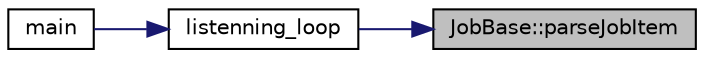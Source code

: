 digraph "JobBase::parseJobItem"
{
 // LATEX_PDF_SIZE
  edge [fontname="Helvetica",fontsize="10",labelfontname="Helvetica",labelfontsize="10"];
  node [fontname="Helvetica",fontsize="10",shape=record];
  rankdir="RL";
  Node27 [label="JobBase::parseJobItem",height=0.2,width=0.4,color="black", fillcolor="grey75", style="filled", fontcolor="black",tooltip="将待处理 Job 信息分解，提取出 job_type 与 job_id"];
  Node27 -> Node28 [dir="back",color="midnightblue",fontsize="10",style="solid",fontname="Helvetica"];
  Node28 [label="listenning_loop",height=0.2,width=0.4,color="black", fillcolor="white", style="filled",URL="$master_8cpp.html#a4da8bf76425b9301a441b2009f39c1f1",tooltip=" "];
  Node28 -> Node29 [dir="back",color="midnightblue",fontsize="10",style="solid",fontname="Helvetica"];
  Node29 [label="main",height=0.2,width=0.4,color="black", fillcolor="white", style="filled",URL="$master_8cpp.html#ac0f2228420376f4db7e1274f2b41667c",tooltip="master 端主程序循环 加载配置信息；连接数据库；取待评测任务信息，交由子进程并评测；创建并分离发送心跳线程 // to be done"];
}
